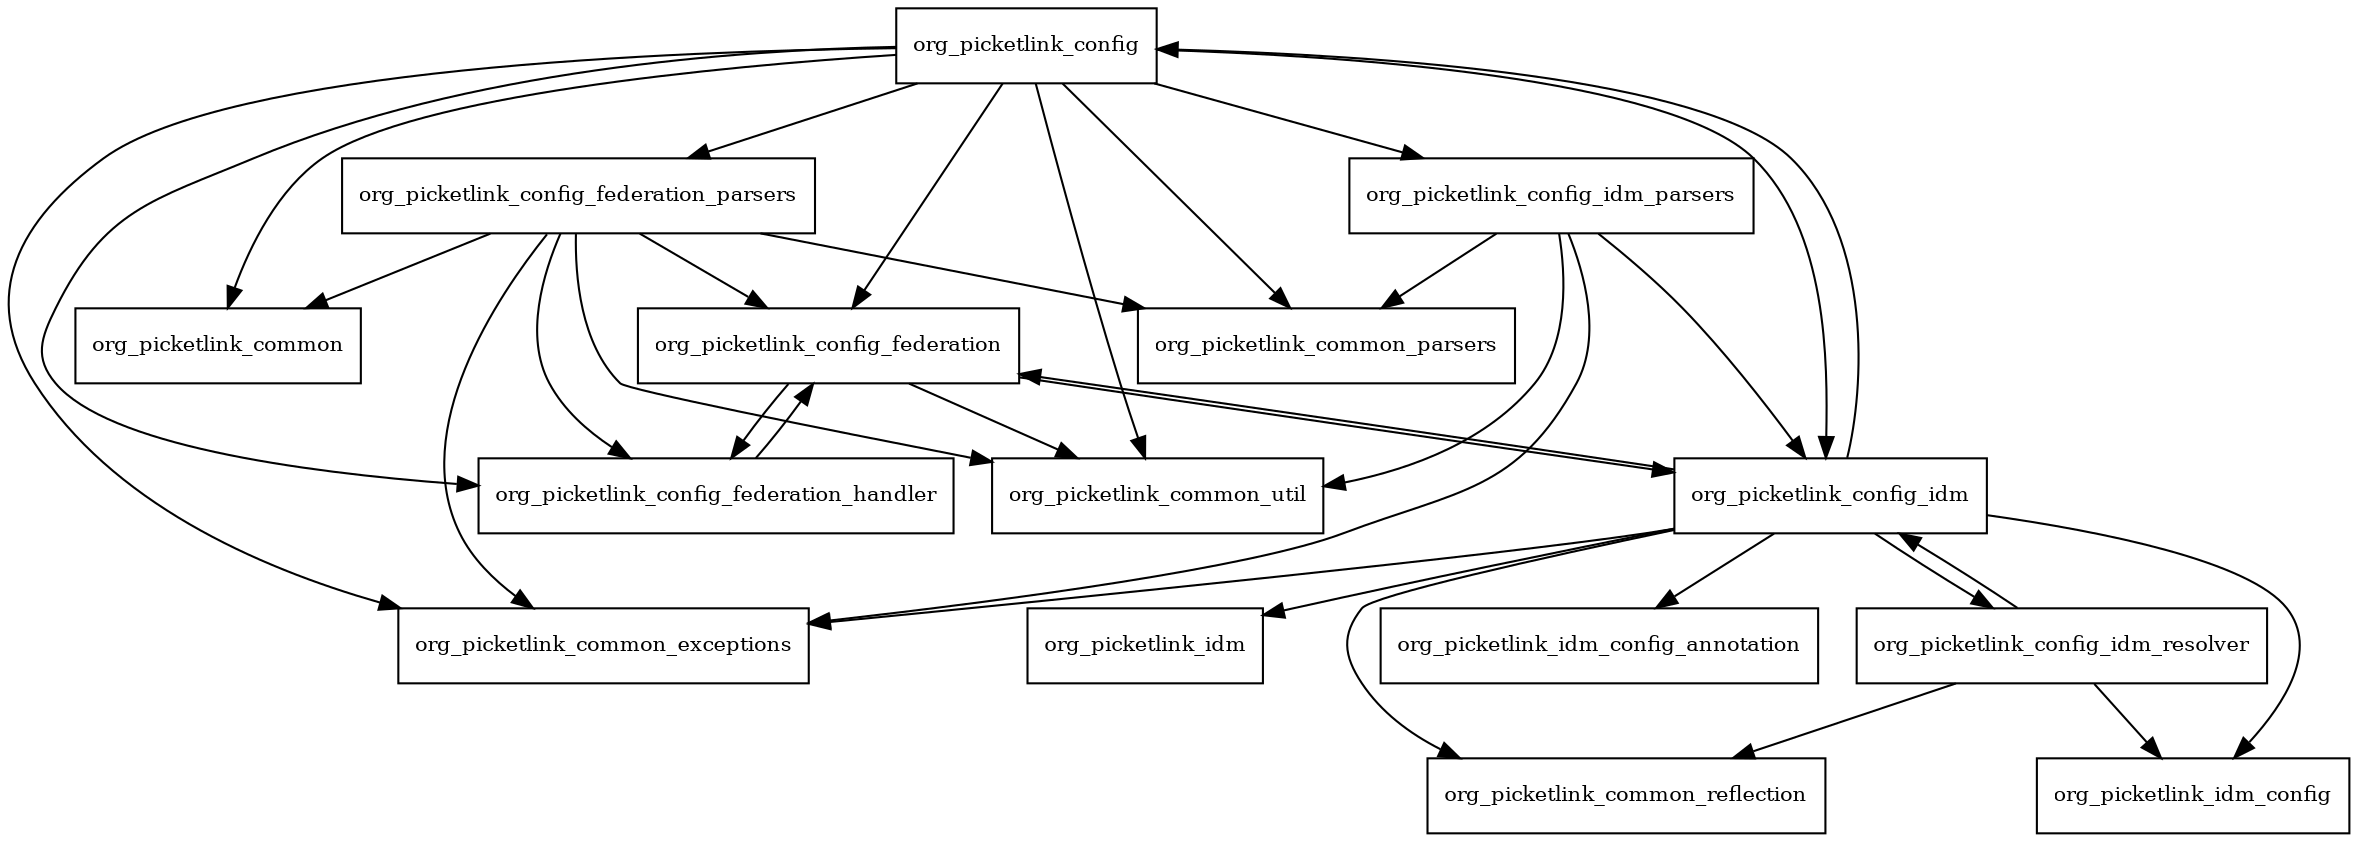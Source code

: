 digraph picketlink_config_2_5_3_SP10_redhat_1_package_dependencies {
  node [shape = box, fontsize=10.0];
  org_picketlink_config -> org_picketlink_common;
  org_picketlink_config -> org_picketlink_common_exceptions;
  org_picketlink_config -> org_picketlink_common_parsers;
  org_picketlink_config -> org_picketlink_common_util;
  org_picketlink_config -> org_picketlink_config_federation;
  org_picketlink_config -> org_picketlink_config_federation_handler;
  org_picketlink_config -> org_picketlink_config_federation_parsers;
  org_picketlink_config -> org_picketlink_config_idm;
  org_picketlink_config -> org_picketlink_config_idm_parsers;
  org_picketlink_config_federation -> org_picketlink_common_util;
  org_picketlink_config_federation -> org_picketlink_config_federation_handler;
  org_picketlink_config_federation -> org_picketlink_config_idm;
  org_picketlink_config_federation_handler -> org_picketlink_config_federation;
  org_picketlink_config_federation_parsers -> org_picketlink_common;
  org_picketlink_config_federation_parsers -> org_picketlink_common_exceptions;
  org_picketlink_config_federation_parsers -> org_picketlink_common_parsers;
  org_picketlink_config_federation_parsers -> org_picketlink_common_util;
  org_picketlink_config_federation_parsers -> org_picketlink_config_federation;
  org_picketlink_config_federation_parsers -> org_picketlink_config_federation_handler;
  org_picketlink_config_idm -> org_picketlink_common_exceptions;
  org_picketlink_config_idm -> org_picketlink_common_reflection;
  org_picketlink_config_idm -> org_picketlink_config;
  org_picketlink_config_idm -> org_picketlink_config_federation;
  org_picketlink_config_idm -> org_picketlink_config_idm_resolver;
  org_picketlink_config_idm -> org_picketlink_idm;
  org_picketlink_config_idm -> org_picketlink_idm_config;
  org_picketlink_config_idm -> org_picketlink_idm_config_annotation;
  org_picketlink_config_idm_parsers -> org_picketlink_common_exceptions;
  org_picketlink_config_idm_parsers -> org_picketlink_common_parsers;
  org_picketlink_config_idm_parsers -> org_picketlink_common_util;
  org_picketlink_config_idm_parsers -> org_picketlink_config_idm;
  org_picketlink_config_idm_resolver -> org_picketlink_common_reflection;
  org_picketlink_config_idm_resolver -> org_picketlink_config_idm;
  org_picketlink_config_idm_resolver -> org_picketlink_idm_config;
}

